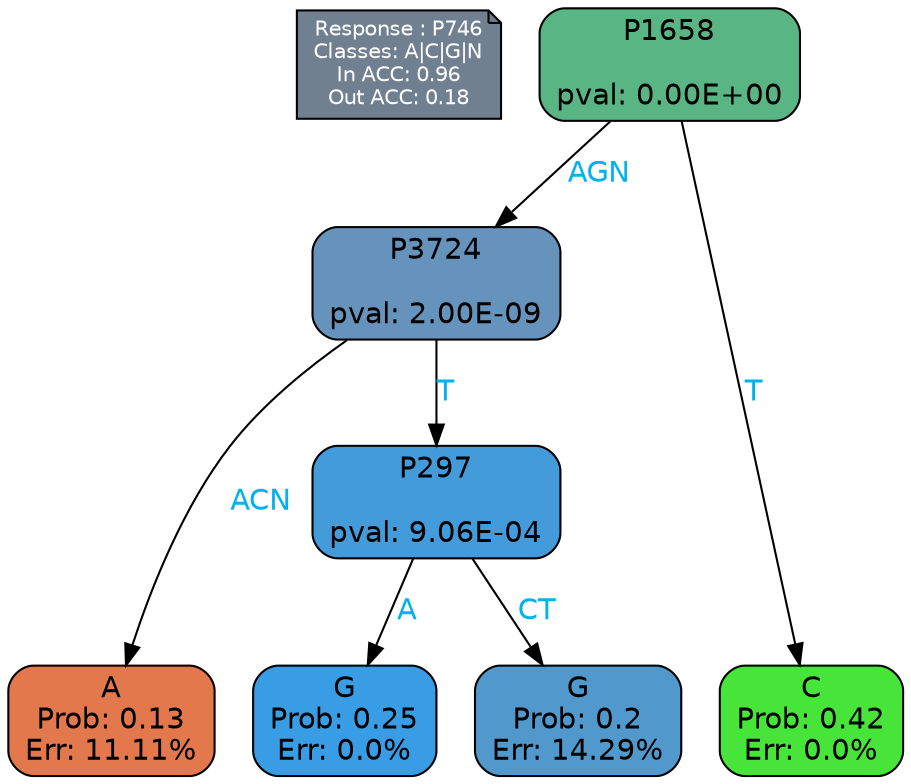 digraph Tree {
node [shape=box, style="filled, rounded", color="black", fontname=helvetica] ;
graph [ranksep=equally, splines=polylines, bgcolor=transparent, dpi=600] ;
edge [fontname=helvetica] ;
LEGEND [label="Response : P746
Classes: A|C|G|N
In ACC: 0.96
Out ACC: 0.18
",shape=note,align=left,style=filled,fillcolor="slategray",fontcolor="white",fontsize=10];1 [label="P1658

pval: 0.00E+00", fillcolor="#59b684"] ;
2 [label="P3724

pval: 2.00E-09", fillcolor="#6693bb"] ;
3 [label="A
Prob: 0.13
Err: 11.11%", fillcolor="#e3784c"] ;
4 [label="P297

pval: 9.06E-04", fillcolor="#439bda"] ;
5 [label="G
Prob: 0.25
Err: 0.0%", fillcolor="#399de5"] ;
6 [label="G
Prob: 0.2
Err: 14.29%", fillcolor="#5198cc"] ;
7 [label="C
Prob: 0.42
Err: 0.0%", fillcolor="#47e539"] ;
1 -> 2 [label="AGN",fontcolor=deepskyblue2] ;
1 -> 7 [label="T",fontcolor=deepskyblue2] ;
2 -> 3 [label="ACN",fontcolor=deepskyblue2] ;
2 -> 4 [label="T",fontcolor=deepskyblue2] ;
4 -> 5 [label="A",fontcolor=deepskyblue2] ;
4 -> 6 [label="CT",fontcolor=deepskyblue2] ;
{rank = same; 3;5;6;7;}{rank = same; LEGEND;1;}}